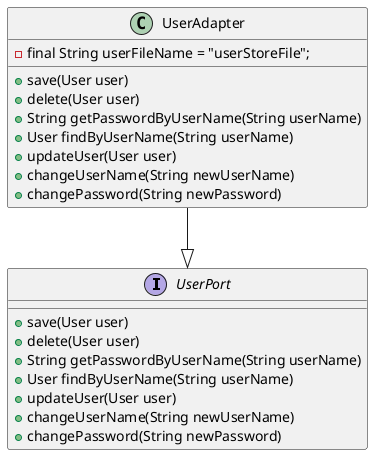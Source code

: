 @startuml
interface UserPort{
+save(User user)
+delete(User user)
+String getPasswordByUserName(String userName)
+User findByUserName(String userName)
+updateUser(User user)
+changeUserName(String newUserName)
+changePassword(String newPassword)
}

class UserAdapter{
-final String userFileName = "userStoreFile";
+save(User user)
+delete(User user)
+String getPasswordByUserName(String userName)
+User findByUserName(String userName)
+updateUser(User user)
+changeUserName(String newUserName)
+changePassword(String newPassword)
}

UserAdapter --|> UserPort
@endUml
